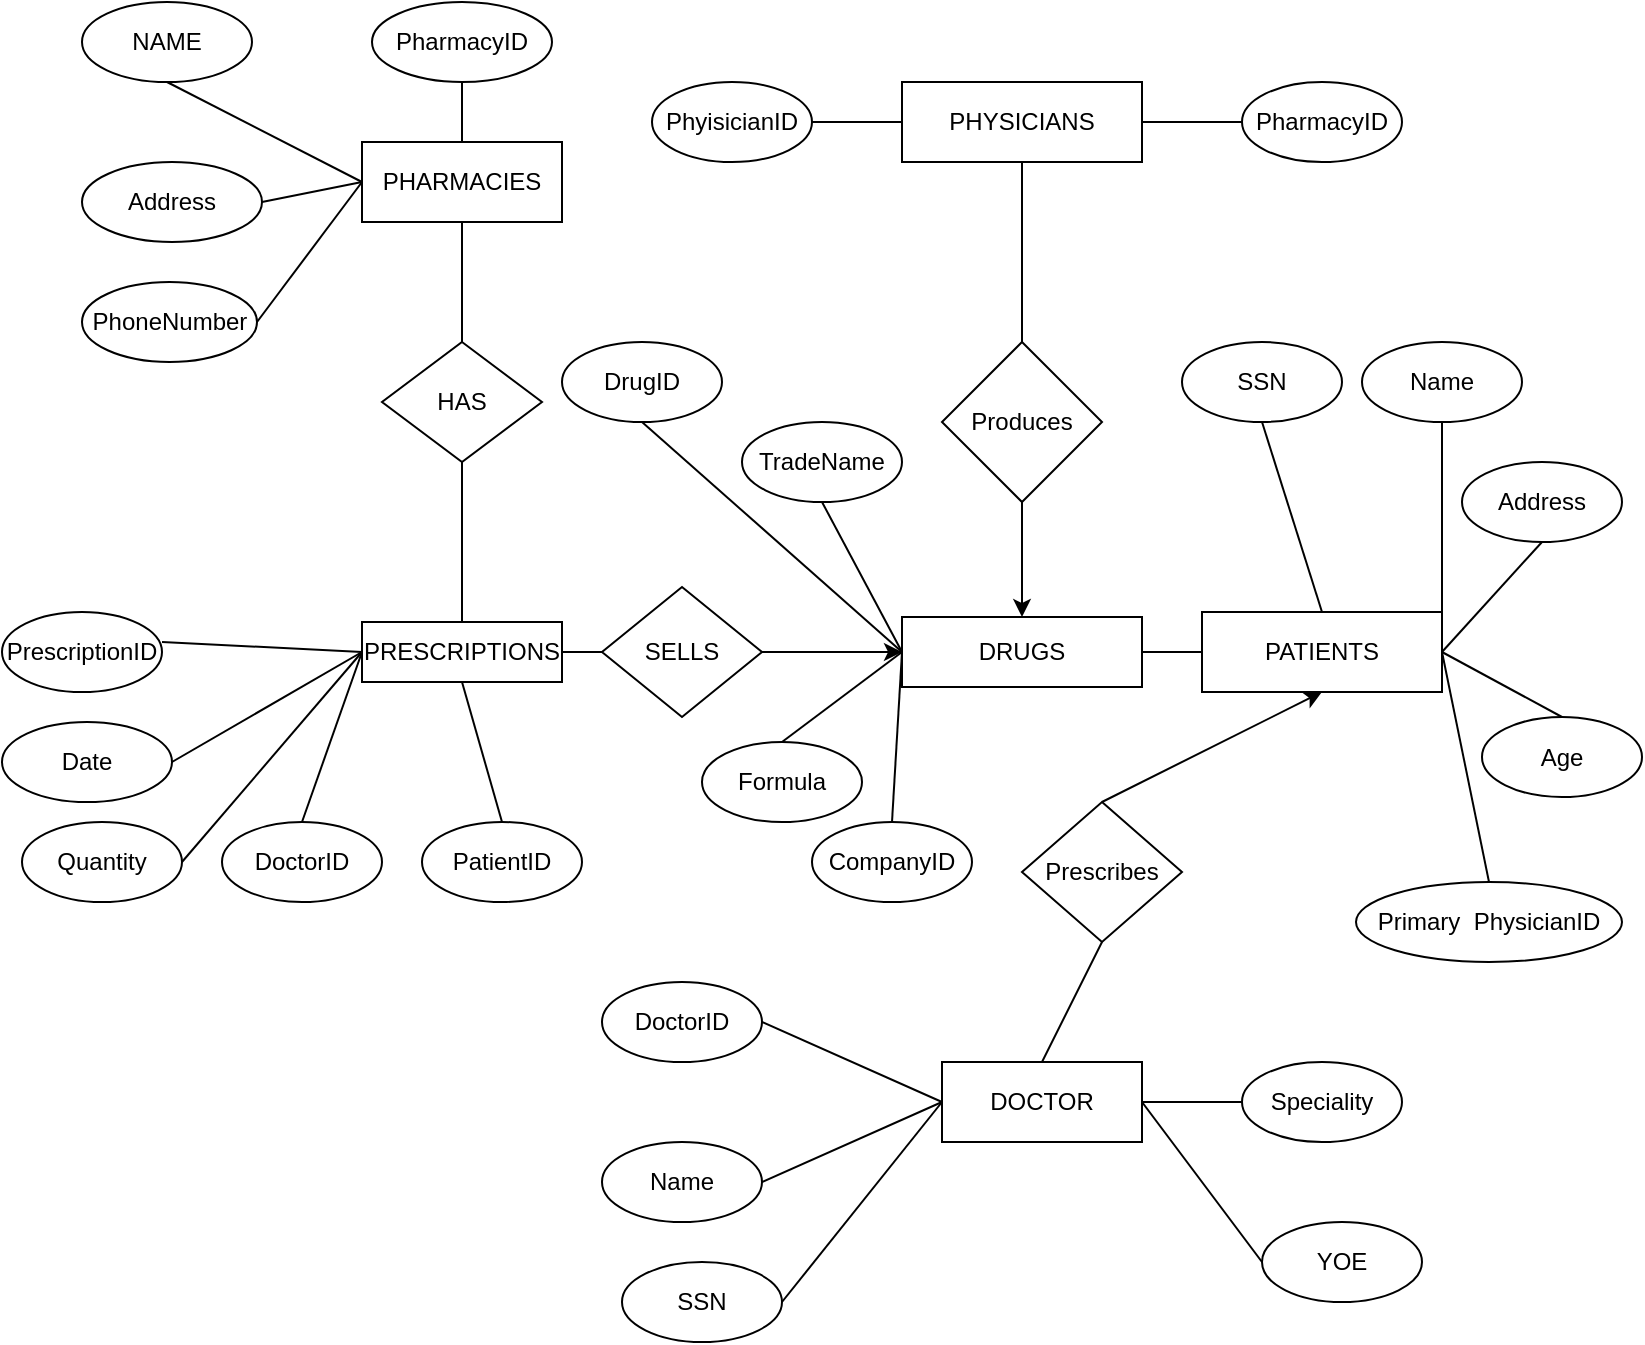 <mxfile version="21.2.1" type="device">
  <diagram id="R2lEEEUBdFMjLlhIrx00" name="Page-1">
    <mxGraphModel dx="704" dy="871" grid="1" gridSize="10" guides="1" tooltips="1" connect="1" arrows="1" fold="1" page="1" pageScale="1" pageWidth="850" pageHeight="1100" math="0" shadow="0" extFonts="Permanent Marker^https://fonts.googleapis.com/css?family=Permanent+Marker">
      <root>
        <mxCell id="0" />
        <mxCell id="1" parent="0" />
        <mxCell id="SDREICVkCW9VtEY-p_lp-1" value="PHARMACIES" style="rounded=0;whiteSpace=wrap;html=1;" vertex="1" parent="1">
          <mxGeometry x="200" y="100" width="100" height="40" as="geometry" />
        </mxCell>
        <mxCell id="SDREICVkCW9VtEY-p_lp-2" value="Address" style="ellipse;whiteSpace=wrap;html=1;" vertex="1" parent="1">
          <mxGeometry x="60" y="110" width="90" height="40" as="geometry" />
        </mxCell>
        <mxCell id="SDREICVkCW9VtEY-p_lp-3" value="NAME" style="ellipse;whiteSpace=wrap;html=1;" vertex="1" parent="1">
          <mxGeometry x="60" y="30" width="85" height="40" as="geometry" />
        </mxCell>
        <mxCell id="SDREICVkCW9VtEY-p_lp-5" value="" style="endArrow=none;html=1;rounded=0;entryX=0;entryY=0.5;entryDx=0;entryDy=0;exitX=0.5;exitY=1;exitDx=0;exitDy=0;" edge="1" parent="1" source="SDREICVkCW9VtEY-p_lp-3" target="SDREICVkCW9VtEY-p_lp-1">
          <mxGeometry width="50" height="50" relative="1" as="geometry">
            <mxPoint x="200" y="280" as="sourcePoint" />
            <mxPoint x="250" y="230" as="targetPoint" />
          </mxGeometry>
        </mxCell>
        <mxCell id="SDREICVkCW9VtEY-p_lp-8" value="" style="endArrow=none;html=1;rounded=0;entryX=1;entryY=0.5;entryDx=0;entryDy=0;exitX=0;exitY=0.5;exitDx=0;exitDy=0;" edge="1" parent="1" source="SDREICVkCW9VtEY-p_lp-1" target="SDREICVkCW9VtEY-p_lp-2">
          <mxGeometry width="50" height="50" relative="1" as="geometry">
            <mxPoint x="300" y="280" as="sourcePoint" />
            <mxPoint x="350" y="230" as="targetPoint" />
          </mxGeometry>
        </mxCell>
        <mxCell id="SDREICVkCW9VtEY-p_lp-9" value="PhoneNumber" style="ellipse;whiteSpace=wrap;html=1;" vertex="1" parent="1">
          <mxGeometry x="60" y="170" width="87.5" height="40" as="geometry" />
        </mxCell>
        <mxCell id="SDREICVkCW9VtEY-p_lp-10" value="" style="endArrow=none;html=1;rounded=0;entryX=1;entryY=0.5;entryDx=0;entryDy=0;exitX=0;exitY=0.5;exitDx=0;exitDy=0;" edge="1" parent="1" source="SDREICVkCW9VtEY-p_lp-1" target="SDREICVkCW9VtEY-p_lp-9">
          <mxGeometry width="50" height="50" relative="1" as="geometry">
            <mxPoint x="300" y="280" as="sourcePoint" />
            <mxPoint x="350" y="230" as="targetPoint" />
          </mxGeometry>
        </mxCell>
        <mxCell id="SDREICVkCW9VtEY-p_lp-11" value="PharmacyID" style="ellipse;whiteSpace=wrap;html=1;" vertex="1" parent="1">
          <mxGeometry x="205" y="30" width="90" height="40" as="geometry" />
        </mxCell>
        <mxCell id="SDREICVkCW9VtEY-p_lp-12" value="" style="endArrow=none;html=1;rounded=0;entryX=0.5;entryY=1;entryDx=0;entryDy=0;exitX=0.5;exitY=0;exitDx=0;exitDy=0;" edge="1" parent="1" source="SDREICVkCW9VtEY-p_lp-1" target="SDREICVkCW9VtEY-p_lp-11">
          <mxGeometry width="50" height="50" relative="1" as="geometry">
            <mxPoint x="300" y="280" as="sourcePoint" />
            <mxPoint x="350" y="230" as="targetPoint" />
          </mxGeometry>
        </mxCell>
        <mxCell id="SDREICVkCW9VtEY-p_lp-13" value="HAS" style="rhombus;whiteSpace=wrap;html=1;" vertex="1" parent="1">
          <mxGeometry x="210" y="200" width="80" height="60" as="geometry" />
        </mxCell>
        <mxCell id="SDREICVkCW9VtEY-p_lp-14" value="" style="endArrow=none;html=1;rounded=0;entryX=0.5;entryY=1;entryDx=0;entryDy=0;exitX=0.5;exitY=0;exitDx=0;exitDy=0;" edge="1" parent="1" source="SDREICVkCW9VtEY-p_lp-13" target="SDREICVkCW9VtEY-p_lp-1">
          <mxGeometry width="50" height="50" relative="1" as="geometry">
            <mxPoint x="300" y="280" as="sourcePoint" />
            <mxPoint x="350" y="230" as="targetPoint" />
          </mxGeometry>
        </mxCell>
        <mxCell id="SDREICVkCW9VtEY-p_lp-15" value="PRESCRIPTIONS" style="rounded=0;whiteSpace=wrap;html=1;" vertex="1" parent="1">
          <mxGeometry x="200" y="340" width="100" height="30" as="geometry" />
        </mxCell>
        <mxCell id="SDREICVkCW9VtEY-p_lp-16" value="Quantity" style="ellipse;whiteSpace=wrap;html=1;" vertex="1" parent="1">
          <mxGeometry x="30" y="440" width="80" height="40" as="geometry" />
        </mxCell>
        <mxCell id="SDREICVkCW9VtEY-p_lp-17" value="Date" style="ellipse;whiteSpace=wrap;html=1;" vertex="1" parent="1">
          <mxGeometry x="20" y="390" width="85" height="40" as="geometry" />
        </mxCell>
        <mxCell id="SDREICVkCW9VtEY-p_lp-18" value="PrescriptionID" style="ellipse;whiteSpace=wrap;html=1;" vertex="1" parent="1">
          <mxGeometry x="20" y="335" width="80" height="40" as="geometry" />
        </mxCell>
        <mxCell id="SDREICVkCW9VtEY-p_lp-19" style="edgeStyle=orthogonalEdgeStyle;rounded=0;orthogonalLoop=1;jettySize=auto;html=1;exitX=0.5;exitY=1;exitDx=0;exitDy=0;" edge="1" parent="1" source="SDREICVkCW9VtEY-p_lp-18" target="SDREICVkCW9VtEY-p_lp-18">
          <mxGeometry relative="1" as="geometry" />
        </mxCell>
        <mxCell id="SDREICVkCW9VtEY-p_lp-20" value="" style="endArrow=none;html=1;rounded=0;entryX=0;entryY=0.5;entryDx=0;entryDy=0;" edge="1" parent="1" target="SDREICVkCW9VtEY-p_lp-15">
          <mxGeometry width="50" height="50" relative="1" as="geometry">
            <mxPoint x="100" y="350" as="sourcePoint" />
            <mxPoint x="150" y="300" as="targetPoint" />
          </mxGeometry>
        </mxCell>
        <mxCell id="SDREICVkCW9VtEY-p_lp-21" value="" style="endArrow=none;html=1;rounded=0;exitX=1;exitY=0.5;exitDx=0;exitDy=0;entryX=0;entryY=0.5;entryDx=0;entryDy=0;" edge="1" parent="1" source="SDREICVkCW9VtEY-p_lp-17" target="SDREICVkCW9VtEY-p_lp-15">
          <mxGeometry width="50" height="50" relative="1" as="geometry">
            <mxPoint x="110" y="410" as="sourcePoint" />
            <mxPoint x="170" y="370" as="targetPoint" />
          </mxGeometry>
        </mxCell>
        <mxCell id="SDREICVkCW9VtEY-p_lp-22" value="" style="endArrow=none;html=1;rounded=0;exitX=1;exitY=0.5;exitDx=0;exitDy=0;entryX=0;entryY=0.5;entryDx=0;entryDy=0;" edge="1" parent="1" source="SDREICVkCW9VtEY-p_lp-16" target="SDREICVkCW9VtEY-p_lp-15">
          <mxGeometry width="50" height="50" relative="1" as="geometry">
            <mxPoint x="110" y="470" as="sourcePoint" />
            <mxPoint x="160" y="420" as="targetPoint" />
          </mxGeometry>
        </mxCell>
        <mxCell id="SDREICVkCW9VtEY-p_lp-23" value="" style="endArrow=none;html=1;rounded=0;entryX=0.5;entryY=1;entryDx=0;entryDy=0;exitX=0.5;exitY=0;exitDx=0;exitDy=0;" edge="1" parent="1" source="SDREICVkCW9VtEY-p_lp-15" target="SDREICVkCW9VtEY-p_lp-13">
          <mxGeometry width="50" height="50" relative="1" as="geometry">
            <mxPoint x="300" y="280" as="sourcePoint" />
            <mxPoint x="350" y="230" as="targetPoint" />
          </mxGeometry>
        </mxCell>
        <mxCell id="SDREICVkCW9VtEY-p_lp-25" value="Prescribes" style="rhombus;whiteSpace=wrap;html=1;" vertex="1" parent="1">
          <mxGeometry x="530" y="430" width="80" height="70" as="geometry" />
        </mxCell>
        <mxCell id="SDREICVkCW9VtEY-p_lp-27" value="DoctorID" style="ellipse;whiteSpace=wrap;html=1;" vertex="1" parent="1">
          <mxGeometry x="130" y="440" width="80" height="40" as="geometry" />
        </mxCell>
        <mxCell id="SDREICVkCW9VtEY-p_lp-28" value="" style="endArrow=none;html=1;rounded=0;exitX=0.5;exitY=0;exitDx=0;exitDy=0;entryX=0;entryY=0.5;entryDx=0;entryDy=0;" edge="1" parent="1" source="SDREICVkCW9VtEY-p_lp-27" target="SDREICVkCW9VtEY-p_lp-15">
          <mxGeometry width="50" height="50" relative="1" as="geometry">
            <mxPoint x="310" y="300" as="sourcePoint" />
            <mxPoint x="190" y="370" as="targetPoint" />
          </mxGeometry>
        </mxCell>
        <mxCell id="SDREICVkCW9VtEY-p_lp-30" value="PatientID" style="ellipse;whiteSpace=wrap;html=1;" vertex="1" parent="1">
          <mxGeometry x="230" y="440" width="80" height="40" as="geometry" />
        </mxCell>
        <mxCell id="SDREICVkCW9VtEY-p_lp-31" value="" style="endArrow=none;html=1;rounded=0;entryX=0.5;entryY=0;entryDx=0;entryDy=0;exitX=0.5;exitY=1;exitDx=0;exitDy=0;" edge="1" parent="1" source="SDREICVkCW9VtEY-p_lp-15" target="SDREICVkCW9VtEY-p_lp-30">
          <mxGeometry width="50" height="50" relative="1" as="geometry">
            <mxPoint x="310" y="300" as="sourcePoint" />
            <mxPoint x="360" y="250" as="targetPoint" />
          </mxGeometry>
        </mxCell>
        <mxCell id="SDREICVkCW9VtEY-p_lp-50" style="edgeStyle=orthogonalEdgeStyle;rounded=0;orthogonalLoop=1;jettySize=auto;html=1;" edge="1" parent="1" source="SDREICVkCW9VtEY-p_lp-32" target="SDREICVkCW9VtEY-p_lp-34">
          <mxGeometry relative="1" as="geometry" />
        </mxCell>
        <mxCell id="SDREICVkCW9VtEY-p_lp-32" value="SELLS" style="rhombus;whiteSpace=wrap;html=1;" vertex="1" parent="1">
          <mxGeometry x="320" y="322.5" width="80" height="65" as="geometry" />
        </mxCell>
        <mxCell id="SDREICVkCW9VtEY-p_lp-33" value="" style="endArrow=none;html=1;rounded=0;entryX=0;entryY=0.5;entryDx=0;entryDy=0;exitX=1;exitY=0.5;exitDx=0;exitDy=0;" edge="1" parent="1" source="SDREICVkCW9VtEY-p_lp-15" target="SDREICVkCW9VtEY-p_lp-32">
          <mxGeometry width="50" height="50" relative="1" as="geometry">
            <mxPoint x="330" y="370" as="sourcePoint" />
            <mxPoint x="360" y="250" as="targetPoint" />
          </mxGeometry>
        </mxCell>
        <mxCell id="SDREICVkCW9VtEY-p_lp-34" value="DRUGS" style="rounded=0;whiteSpace=wrap;html=1;" vertex="1" parent="1">
          <mxGeometry x="470" y="337.5" width="120" height="35" as="geometry" />
        </mxCell>
        <mxCell id="SDREICVkCW9VtEY-p_lp-35" value="" style="endArrow=none;html=1;rounded=0;exitX=1;exitY=0.5;exitDx=0;exitDy=0;entryX=0;entryY=0.5;entryDx=0;entryDy=0;" edge="1" parent="1" source="SDREICVkCW9VtEY-p_lp-32" target="SDREICVkCW9VtEY-p_lp-34">
          <mxGeometry width="50" height="50" relative="1" as="geometry">
            <mxPoint x="430" y="300" as="sourcePoint" />
            <mxPoint x="480" y="250" as="targetPoint" />
          </mxGeometry>
        </mxCell>
        <mxCell id="SDREICVkCW9VtEY-p_lp-36" value="Age" style="ellipse;whiteSpace=wrap;html=1;" vertex="1" parent="1">
          <mxGeometry x="760" y="387.5" width="80" height="40" as="geometry" />
        </mxCell>
        <mxCell id="SDREICVkCW9VtEY-p_lp-37" value="TradeName" style="ellipse;whiteSpace=wrap;html=1;" vertex="1" parent="1">
          <mxGeometry x="390" y="240" width="80" height="40" as="geometry" />
        </mxCell>
        <mxCell id="SDREICVkCW9VtEY-p_lp-38" value="Primary&amp;nbsp; PhysicianID" style="ellipse;whiteSpace=wrap;html=1;" vertex="1" parent="1">
          <mxGeometry x="697" y="470" width="133" height="40" as="geometry" />
        </mxCell>
        <mxCell id="SDREICVkCW9VtEY-p_lp-39" value="Formula" style="ellipse;whiteSpace=wrap;html=1;" vertex="1" parent="1">
          <mxGeometry x="370" y="400" width="80" height="40" as="geometry" />
        </mxCell>
        <mxCell id="SDREICVkCW9VtEY-p_lp-40" value="CompanyID" style="ellipse;whiteSpace=wrap;html=1;" vertex="1" parent="1">
          <mxGeometry x="425" y="440" width="80" height="40" as="geometry" />
        </mxCell>
        <mxCell id="SDREICVkCW9VtEY-p_lp-41" value="DrugID" style="ellipse;whiteSpace=wrap;html=1;" vertex="1" parent="1">
          <mxGeometry x="300" y="200" width="80" height="40" as="geometry" />
        </mxCell>
        <mxCell id="SDREICVkCW9VtEY-p_lp-43" value="" style="endArrow=none;html=1;rounded=0;entryX=0.5;entryY=1;entryDx=0;entryDy=0;exitX=0;exitY=0.5;exitDx=0;exitDy=0;" edge="1" parent="1" source="SDREICVkCW9VtEY-p_lp-34" target="SDREICVkCW9VtEY-p_lp-41">
          <mxGeometry width="50" height="50" relative="1" as="geometry">
            <mxPoint x="430" y="300" as="sourcePoint" />
            <mxPoint x="480" y="250" as="targetPoint" />
          </mxGeometry>
        </mxCell>
        <mxCell id="SDREICVkCW9VtEY-p_lp-44" value="" style="endArrow=none;html=1;rounded=0;entryX=0.5;entryY=1;entryDx=0;entryDy=0;exitX=0;exitY=0.5;exitDx=0;exitDy=0;" edge="1" parent="1" source="SDREICVkCW9VtEY-p_lp-34" target="SDREICVkCW9VtEY-p_lp-37">
          <mxGeometry width="50" height="50" relative="1" as="geometry">
            <mxPoint x="570" y="335" as="sourcePoint" />
            <mxPoint x="620" y="285" as="targetPoint" />
          </mxGeometry>
        </mxCell>
        <mxCell id="SDREICVkCW9VtEY-p_lp-45" value="" style="endArrow=none;html=1;rounded=0;exitX=0.5;exitY=0;exitDx=0;exitDy=0;entryX=0;entryY=0.5;entryDx=0;entryDy=0;" edge="1" parent="1" source="SDREICVkCW9VtEY-p_lp-40" target="SDREICVkCW9VtEY-p_lp-34">
          <mxGeometry width="50" height="50" relative="1" as="geometry">
            <mxPoint x="630" y="435" as="sourcePoint" />
            <mxPoint x="680" y="385" as="targetPoint" />
          </mxGeometry>
        </mxCell>
        <mxCell id="SDREICVkCW9VtEY-p_lp-46" value="" style="endArrow=none;html=1;rounded=0;exitX=0.5;exitY=0;exitDx=0;exitDy=0;entryX=0;entryY=0.5;entryDx=0;entryDy=0;" edge="1" parent="1" source="SDREICVkCW9VtEY-p_lp-39" target="SDREICVkCW9VtEY-p_lp-34">
          <mxGeometry width="50" height="50" relative="1" as="geometry">
            <mxPoint x="480" y="440" as="sourcePoint" />
            <mxPoint x="530" y="390" as="targetPoint" />
          </mxGeometry>
        </mxCell>
        <mxCell id="SDREICVkCW9VtEY-p_lp-51" value="PATIENTS" style="rounded=0;whiteSpace=wrap;html=1;" vertex="1" parent="1">
          <mxGeometry x="620" y="335" width="120" height="40" as="geometry" />
        </mxCell>
        <mxCell id="SDREICVkCW9VtEY-p_lp-52" value="" style="endArrow=none;html=1;rounded=0;entryX=0;entryY=0.5;entryDx=0;entryDy=0;exitX=1;exitY=0.5;exitDx=0;exitDy=0;" edge="1" parent="1" source="SDREICVkCW9VtEY-p_lp-34" target="SDREICVkCW9VtEY-p_lp-51">
          <mxGeometry width="50" height="50" relative="1" as="geometry">
            <mxPoint x="430" y="300" as="sourcePoint" />
            <mxPoint x="480" y="250" as="targetPoint" />
          </mxGeometry>
        </mxCell>
        <mxCell id="SDREICVkCW9VtEY-p_lp-53" value="Address" style="ellipse;whiteSpace=wrap;html=1;" vertex="1" parent="1">
          <mxGeometry x="750" y="260" width="80" height="40" as="geometry" />
        </mxCell>
        <mxCell id="SDREICVkCW9VtEY-p_lp-54" value="Name" style="ellipse;whiteSpace=wrap;html=1;" vertex="1" parent="1">
          <mxGeometry x="700" y="200" width="80" height="40" as="geometry" />
        </mxCell>
        <mxCell id="SDREICVkCW9VtEY-p_lp-55" value="SSN" style="ellipse;whiteSpace=wrap;html=1;" vertex="1" parent="1">
          <mxGeometry x="610" y="200" width="80" height="40" as="geometry" />
        </mxCell>
        <mxCell id="SDREICVkCW9VtEY-p_lp-56" value="" style="endArrow=none;html=1;rounded=0;exitX=1;exitY=0.5;exitDx=0;exitDy=0;entryX=0.5;entryY=1;entryDx=0;entryDy=0;" edge="1" parent="1" source="SDREICVkCW9VtEY-p_lp-51" target="SDREICVkCW9VtEY-p_lp-53">
          <mxGeometry width="50" height="50" relative="1" as="geometry">
            <mxPoint x="660" y="360" as="sourcePoint" />
            <mxPoint x="710" y="310" as="targetPoint" />
          </mxGeometry>
        </mxCell>
        <mxCell id="SDREICVkCW9VtEY-p_lp-57" value="" style="endArrow=none;html=1;rounded=0;entryX=1;entryY=0.5;entryDx=0;entryDy=0;exitX=0.5;exitY=0;exitDx=0;exitDy=0;" edge="1" parent="1" source="SDREICVkCW9VtEY-p_lp-38" target="SDREICVkCW9VtEY-p_lp-51">
          <mxGeometry width="50" height="50" relative="1" as="geometry">
            <mxPoint x="685" y="445" as="sourcePoint" />
            <mxPoint x="735" y="395" as="targetPoint" />
          </mxGeometry>
        </mxCell>
        <mxCell id="SDREICVkCW9VtEY-p_lp-58" value="" style="endArrow=none;html=1;rounded=0;entryX=0.5;entryY=0;entryDx=0;entryDy=0;exitX=1;exitY=0.5;exitDx=0;exitDy=0;" edge="1" parent="1" source="SDREICVkCW9VtEY-p_lp-51" target="SDREICVkCW9VtEY-p_lp-36">
          <mxGeometry width="50" height="50" relative="1" as="geometry">
            <mxPoint x="550" y="350" as="sourcePoint" />
            <mxPoint x="600" y="300" as="targetPoint" />
          </mxGeometry>
        </mxCell>
        <mxCell id="SDREICVkCW9VtEY-p_lp-59" value="" style="endArrow=none;html=1;rounded=0;entryX=0.5;entryY=1;entryDx=0;entryDy=0;exitX=1;exitY=0.5;exitDx=0;exitDy=0;" edge="1" parent="1" source="SDREICVkCW9VtEY-p_lp-51" target="SDREICVkCW9VtEY-p_lp-54">
          <mxGeometry width="50" height="50" relative="1" as="geometry">
            <mxPoint x="610" y="310" as="sourcePoint" />
            <mxPoint x="660" y="260" as="targetPoint" />
          </mxGeometry>
        </mxCell>
        <mxCell id="SDREICVkCW9VtEY-p_lp-60" value="" style="endArrow=none;html=1;rounded=0;entryX=0.5;entryY=1;entryDx=0;entryDy=0;exitX=0.5;exitY=0;exitDx=0;exitDy=0;" edge="1" parent="1" source="SDREICVkCW9VtEY-p_lp-51" target="SDREICVkCW9VtEY-p_lp-55">
          <mxGeometry width="50" height="50" relative="1" as="geometry">
            <mxPoint x="760" y="255" as="sourcePoint" />
            <mxPoint x="810" y="205" as="targetPoint" />
          </mxGeometry>
        </mxCell>
        <mxCell id="SDREICVkCW9VtEY-p_lp-61" value="" style="endArrow=classic;html=1;rounded=0;exitX=0.5;exitY=0;exitDx=0;exitDy=0;entryX=0.5;entryY=1;entryDx=0;entryDy=0;" edge="1" parent="1" source="SDREICVkCW9VtEY-p_lp-25" target="SDREICVkCW9VtEY-p_lp-51">
          <mxGeometry width="50" height="50" relative="1" as="geometry">
            <mxPoint x="550" y="450" as="sourcePoint" />
            <mxPoint x="600" y="400" as="targetPoint" />
          </mxGeometry>
        </mxCell>
        <mxCell id="SDREICVkCW9VtEY-p_lp-62" value="DOCTOR" style="rounded=0;whiteSpace=wrap;html=1;" vertex="1" parent="1">
          <mxGeometry x="490" y="560" width="100" height="40" as="geometry" />
        </mxCell>
        <mxCell id="SDREICVkCW9VtEY-p_lp-63" value="YOE" style="ellipse;whiteSpace=wrap;html=1;" vertex="1" parent="1">
          <mxGeometry x="650" y="640" width="80" height="40" as="geometry" />
        </mxCell>
        <mxCell id="SDREICVkCW9VtEY-p_lp-64" value="Speciality" style="ellipse;whiteSpace=wrap;html=1;" vertex="1" parent="1">
          <mxGeometry x="640" y="560" width="80" height="40" as="geometry" />
        </mxCell>
        <mxCell id="SDREICVkCW9VtEY-p_lp-65" value="SSN" style="ellipse;whiteSpace=wrap;html=1;" vertex="1" parent="1">
          <mxGeometry x="330" y="660" width="80" height="40" as="geometry" />
        </mxCell>
        <mxCell id="SDREICVkCW9VtEY-p_lp-66" value="Name" style="ellipse;whiteSpace=wrap;html=1;" vertex="1" parent="1">
          <mxGeometry x="320" y="600" width="80" height="40" as="geometry" />
        </mxCell>
        <mxCell id="SDREICVkCW9VtEY-p_lp-67" value="DoctorID" style="ellipse;whiteSpace=wrap;html=1;" vertex="1" parent="1">
          <mxGeometry x="320" y="520" width="80" height="40" as="geometry" />
        </mxCell>
        <mxCell id="SDREICVkCW9VtEY-p_lp-68" value="" style="endArrow=none;html=1;rounded=0;exitX=1;exitY=0.5;exitDx=0;exitDy=0;entryX=0;entryY=0.5;entryDx=0;entryDy=0;" edge="1" parent="1" source="SDREICVkCW9VtEY-p_lp-66" target="SDREICVkCW9VtEY-p_lp-62">
          <mxGeometry width="50" height="50" relative="1" as="geometry">
            <mxPoint x="410" y="630" as="sourcePoint" />
            <mxPoint x="460" y="580" as="targetPoint" />
          </mxGeometry>
        </mxCell>
        <mxCell id="SDREICVkCW9VtEY-p_lp-69" value="" style="endArrow=none;html=1;rounded=0;exitX=1;exitY=0.5;exitDx=0;exitDy=0;entryX=0;entryY=0.5;entryDx=0;entryDy=0;" edge="1" parent="1" source="SDREICVkCW9VtEY-p_lp-65" target="SDREICVkCW9VtEY-p_lp-62">
          <mxGeometry width="50" height="50" relative="1" as="geometry">
            <mxPoint x="400" y="710" as="sourcePoint" />
            <mxPoint x="450" y="660" as="targetPoint" />
          </mxGeometry>
        </mxCell>
        <mxCell id="SDREICVkCW9VtEY-p_lp-70" value="" style="endArrow=none;html=1;rounded=0;entryX=0;entryY=0.5;entryDx=0;entryDy=0;exitX=1;exitY=0.5;exitDx=0;exitDy=0;" edge="1" parent="1" source="SDREICVkCW9VtEY-p_lp-62" target="SDREICVkCW9VtEY-p_lp-64">
          <mxGeometry width="50" height="50" relative="1" as="geometry">
            <mxPoint x="600" y="590" as="sourcePoint" />
            <mxPoint x="650" y="540" as="targetPoint" />
          </mxGeometry>
        </mxCell>
        <mxCell id="SDREICVkCW9VtEY-p_lp-71" value="" style="endArrow=none;html=1;rounded=0;entryX=0;entryY=0.5;entryDx=0;entryDy=0;exitX=1;exitY=0.5;exitDx=0;exitDy=0;" edge="1" parent="1" source="SDREICVkCW9VtEY-p_lp-62" target="SDREICVkCW9VtEY-p_lp-63">
          <mxGeometry width="50" height="50" relative="1" as="geometry">
            <mxPoint x="590" y="670" as="sourcePoint" />
            <mxPoint x="640" y="620" as="targetPoint" />
          </mxGeometry>
        </mxCell>
        <mxCell id="SDREICVkCW9VtEY-p_lp-72" value="" style="endArrow=none;html=1;rounded=0;exitX=1;exitY=0.5;exitDx=0;exitDy=0;entryX=0;entryY=0.5;entryDx=0;entryDy=0;" edge="1" parent="1" source="SDREICVkCW9VtEY-p_lp-67" target="SDREICVkCW9VtEY-p_lp-62">
          <mxGeometry width="50" height="50" relative="1" as="geometry">
            <mxPoint x="405" y="570" as="sourcePoint" />
            <mxPoint x="455" y="520" as="targetPoint" />
          </mxGeometry>
        </mxCell>
        <mxCell id="SDREICVkCW9VtEY-p_lp-73" value="" style="endArrow=none;html=1;rounded=0;exitX=0.5;exitY=1;exitDx=0;exitDy=0;entryX=0.5;entryY=0;entryDx=0;entryDy=0;" edge="1" parent="1" source="SDREICVkCW9VtEY-p_lp-25" target="SDREICVkCW9VtEY-p_lp-62">
          <mxGeometry width="50" height="50" relative="1" as="geometry">
            <mxPoint x="620" y="450" as="sourcePoint" />
            <mxPoint x="670" y="400" as="targetPoint" />
          </mxGeometry>
        </mxCell>
        <mxCell id="SDREICVkCW9VtEY-p_lp-74" value="PHYSICIANS" style="rounded=0;whiteSpace=wrap;html=1;" vertex="1" parent="1">
          <mxGeometry x="470" y="70" width="120" height="40" as="geometry" />
        </mxCell>
        <mxCell id="SDREICVkCW9VtEY-p_lp-75" value="Produces" style="rhombus;whiteSpace=wrap;html=1;" vertex="1" parent="1">
          <mxGeometry x="490" y="200" width="80" height="80" as="geometry" />
        </mxCell>
        <mxCell id="SDREICVkCW9VtEY-p_lp-78" value="" style="endArrow=none;html=1;rounded=0;entryX=0.5;entryY=0;entryDx=0;entryDy=0;exitX=0.5;exitY=1;exitDx=0;exitDy=0;" edge="1" parent="1" source="SDREICVkCW9VtEY-p_lp-74" target="SDREICVkCW9VtEY-p_lp-75">
          <mxGeometry width="50" height="50" relative="1" as="geometry">
            <mxPoint x="660" y="170" as="sourcePoint" />
            <mxPoint x="610" y="220" as="targetPoint" />
          </mxGeometry>
        </mxCell>
        <mxCell id="SDREICVkCW9VtEY-p_lp-79" value="" style="endArrow=classic;html=1;rounded=0;exitX=0.5;exitY=1;exitDx=0;exitDy=0;entryX=0.5;entryY=0;entryDx=0;entryDy=0;" edge="1" parent="1" source="SDREICVkCW9VtEY-p_lp-75" target="SDREICVkCW9VtEY-p_lp-34">
          <mxGeometry width="50" height="50" relative="1" as="geometry">
            <mxPoint x="530" y="330" as="sourcePoint" />
            <mxPoint x="580" y="280" as="targetPoint" />
          </mxGeometry>
        </mxCell>
        <mxCell id="SDREICVkCW9VtEY-p_lp-80" value="PhyisicianID" style="ellipse;whiteSpace=wrap;html=1;" vertex="1" parent="1">
          <mxGeometry x="345" y="70" width="80" height="40" as="geometry" />
        </mxCell>
        <mxCell id="SDREICVkCW9VtEY-p_lp-81" value="PharmacyID" style="ellipse;whiteSpace=wrap;html=1;" vertex="1" parent="1">
          <mxGeometry x="640" y="70" width="80" height="40" as="geometry" />
        </mxCell>
        <mxCell id="SDREICVkCW9VtEY-p_lp-84" value="" style="endArrow=none;html=1;rounded=0;entryX=0;entryY=0.5;entryDx=0;entryDy=0;exitX=1;exitY=0.5;exitDx=0;exitDy=0;" edge="1" parent="1" source="SDREICVkCW9VtEY-p_lp-74" target="SDREICVkCW9VtEY-p_lp-81">
          <mxGeometry width="50" height="50" relative="1" as="geometry">
            <mxPoint x="580" y="190" as="sourcePoint" />
            <mxPoint x="630" y="140" as="targetPoint" />
          </mxGeometry>
        </mxCell>
        <mxCell id="SDREICVkCW9VtEY-p_lp-85" value="" style="endArrow=none;html=1;rounded=0;exitX=1;exitY=0.5;exitDx=0;exitDy=0;entryX=0;entryY=0.5;entryDx=0;entryDy=0;" edge="1" parent="1" source="SDREICVkCW9VtEY-p_lp-80" target="SDREICVkCW9VtEY-p_lp-74">
          <mxGeometry width="50" height="50" relative="1" as="geometry">
            <mxPoint x="590" y="200" as="sourcePoint" />
            <mxPoint x="640" y="150" as="targetPoint" />
          </mxGeometry>
        </mxCell>
      </root>
    </mxGraphModel>
  </diagram>
</mxfile>
